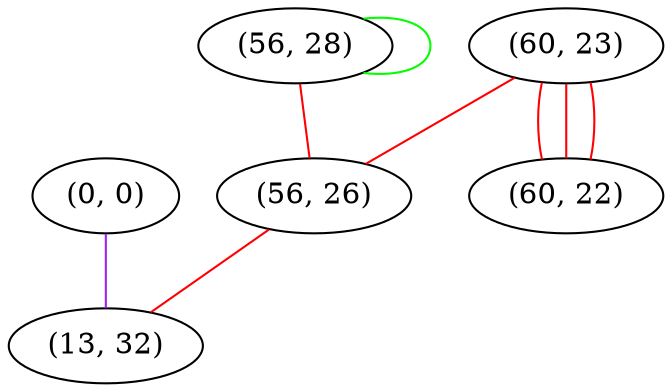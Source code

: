 graph "" {
"(0, 0)";
"(56, 28)";
"(60, 23)";
"(60, 22)";
"(56, 26)";
"(13, 32)";
"(0, 0)" -- "(13, 32)"  [color=purple, key=0, weight=4];
"(56, 28)" -- "(56, 26)"  [color=red, key=0, weight=1];
"(56, 28)" -- "(56, 28)"  [color=green, key=0, weight=2];
"(60, 23)" -- "(56, 26)"  [color=red, key=0, weight=1];
"(60, 23)" -- "(60, 22)"  [color=red, key=0, weight=1];
"(60, 23)" -- "(60, 22)"  [color=red, key=1, weight=1];
"(60, 23)" -- "(60, 22)"  [color=red, key=2, weight=1];
"(56, 26)" -- "(13, 32)"  [color=red, key=0, weight=1];
}
